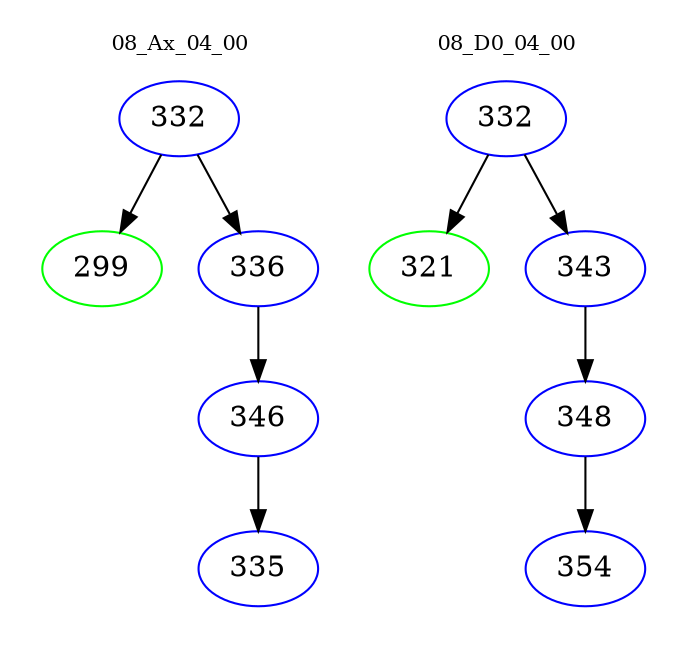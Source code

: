 digraph{
subgraph cluster_0 {
color = white
label = "08_Ax_04_00";
fontsize=10;
T0_332 [label="332", color="blue"]
T0_332 -> T0_299 [color="black"]
T0_299 [label="299", color="green"]
T0_332 -> T0_336 [color="black"]
T0_336 [label="336", color="blue"]
T0_336 -> T0_346 [color="black"]
T0_346 [label="346", color="blue"]
T0_346 -> T0_335 [color="black"]
T0_335 [label="335", color="blue"]
}
subgraph cluster_1 {
color = white
label = "08_D0_04_00";
fontsize=10;
T1_332 [label="332", color="blue"]
T1_332 -> T1_321 [color="black"]
T1_321 [label="321", color="green"]
T1_332 -> T1_343 [color="black"]
T1_343 [label="343", color="blue"]
T1_343 -> T1_348 [color="black"]
T1_348 [label="348", color="blue"]
T1_348 -> T1_354 [color="black"]
T1_354 [label="354", color="blue"]
}
}
